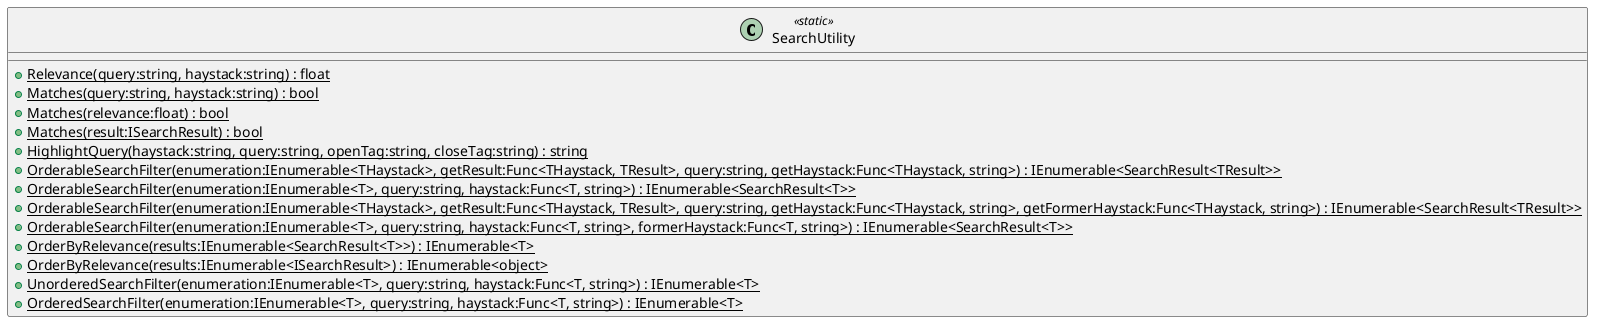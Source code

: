 @startuml
class SearchUtility <<static>> {
    + {static} Relevance(query:string, haystack:string) : float
    + {static} Matches(query:string, haystack:string) : bool
    + {static} Matches(relevance:float) : bool
    + {static} Matches(result:ISearchResult) : bool
    + {static} HighlightQuery(haystack:string, query:string, openTag:string, closeTag:string) : string
    + {static} OrderableSearchFilter(enumeration:IEnumerable<THaystack>, getResult:Func<THaystack, TResult>, query:string, getHaystack:Func<THaystack, string>) : IEnumerable<SearchResult<TResult>>
    + {static} OrderableSearchFilter(enumeration:IEnumerable<T>, query:string, haystack:Func<T, string>) : IEnumerable<SearchResult<T>>
    + {static} OrderableSearchFilter(enumeration:IEnumerable<THaystack>, getResult:Func<THaystack, TResult>, query:string, getHaystack:Func<THaystack, string>, getFormerHaystack:Func<THaystack, string>) : IEnumerable<SearchResult<TResult>>
    + {static} OrderableSearchFilter(enumeration:IEnumerable<T>, query:string, haystack:Func<T, string>, formerHaystack:Func<T, string>) : IEnumerable<SearchResult<T>>
    + {static} OrderByRelevance(results:IEnumerable<SearchResult<T>>) : IEnumerable<T>
    + {static} OrderByRelevance(results:IEnumerable<ISearchResult>) : IEnumerable<object>
    + {static} UnorderedSearchFilter(enumeration:IEnumerable<T>, query:string, haystack:Func<T, string>) : IEnumerable<T>
    + {static} OrderedSearchFilter(enumeration:IEnumerable<T>, query:string, haystack:Func<T, string>) : IEnumerable<T>
}
@enduml
